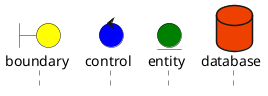 @startuml
hide footbox
'actor actor #red
boundary boundary #yellow
control control #blue
entity entity #green
database database #EE4000
/'"学术袁" -> Blog :方形
[o->P:圈圈'/
/'"学术袁" -> Blog :方形
[o->P:圈圈'/
/'"学术袁" -> Blog :方形
[o->P:圈圈'/
@enduml